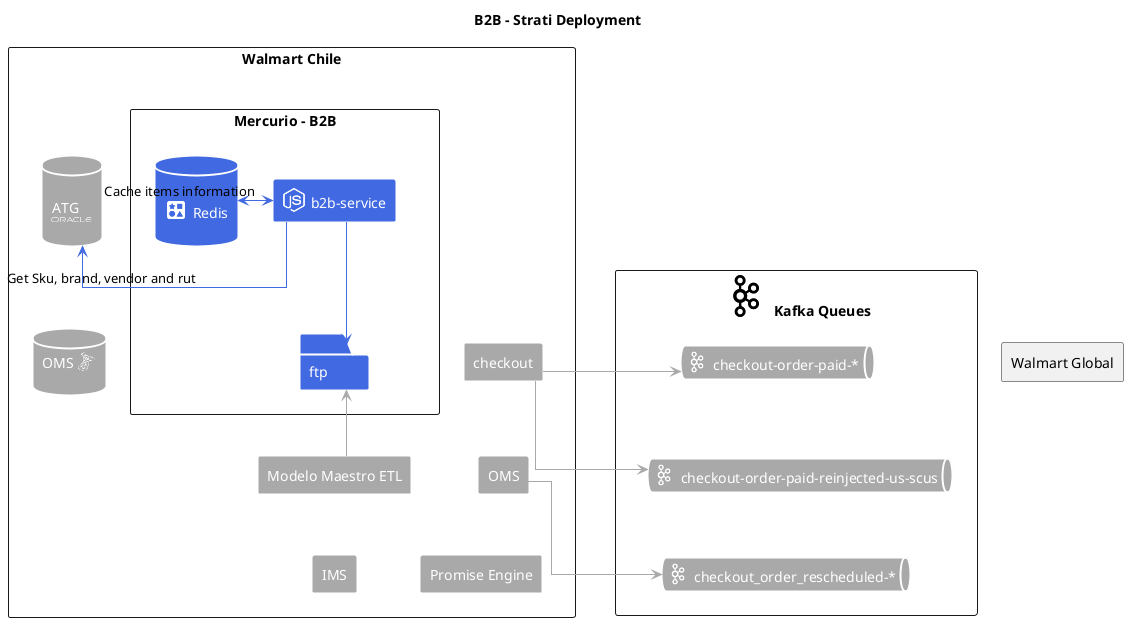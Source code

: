 @startuml
!include <cloudinsight/mongodb>
!include <cloudinsight/kafka>
!include <cloudinsight/redis>
!include <cloudinsight/haproxy>
!include <cloudinsight/sqlserver>
!include <cloudinsight/nodejs>
!include <cloudinsight/redis>
!include <logos/oracle>
!include <cloudinsight/sqlserver>
!include <cloudinsight/mongodb>
!include <logos/angular>
!include <logos/vue>
skinparam linetype ortho
title B2B - Strati Deployment

rectangle walmartChile as "Walmart Chile" {
    database atgDatabase as "\nATG\n<$oracle{scale=.4}>\n" #DarkGrey;line:white;line.bold;text:white
    database omsDatabase as "OMS <$sqlserver{scale=.4}>\n" #DarkGrey;line:white;line.bold;text:white
    
    rectangle checkout #DarkGrey;line:white;line.bold;text:white
    rectangle modelMaster as "Modelo Maestro ETL" #DarkGrey;line:white;line.bold;text:white
    rectangle OMS #DarkGrey;line:white;line.bold;text:white
    rectangle IMS #DarkGrey;line:white;line.bold;text:white
    rectangle promiseEngine as "Promise Engine" #DarkGrey;line:white;line.bold;text:white
    rectangle mercurioChile as "Mercurio - B2B" {
        rectangle b2bService as "<$nodejs{scale=.5}> b2b-service" #RoyalBlue;line:white;line.bold;text:white

        database redisCache as "\n<$redis{scale=.5}> Redis\n" #RoyalBlue;line:white;line.bold;text:white

        folder ftp #RoyalBlue;line:white;line.bold;text:white
    }
}

rectangle kafkaQueue as "<$kafka> Kafka Queues" {
    queue checkoutOrderPaid as "<$kafka{scale=.5}> checkout-order-paid-*" #DarkGrey;line:white;line.bold;text:white
    queue checkoutOrderReinjected as "<$kafka{scale=.5}> checkout-order-paid-reinjected-us-scus" #DarkGrey;line:white;line.bold;text:white
    queue checkoutOrderRescheduledPublished as "<$kafka{scale=.5}> checkout_order_rescheduled-*" #DarkGrey;line:white;line.bold;text:white
    
}

rectangle walmartGlobal as "Walmart Global" {

}
' AlignElements
mercurioChile -[Hidden]r-> kafkaQueue
walmartChile -[Hidden]r-> kafkaQueue
kafkaQueue -[Hidden]r-> walmartGlobal
atgDatabase -[Hidden]d->omsDatabase
mercurioChile -[Hidden]r-> checkout
checkout -[Hidden]d-> OMS
omsDatabase -[Hidden]d-> modelMaster
modelMaster -[Hidden]d-> IMS
OMS -[Hidden]d-> promiseEngine
checkoutOrderPaid -[Hidden]d-> checkoutOrderReinjected
checkoutOrderReinjected -[Hidden]d-> checkoutOrderRescheduledPublished
mercurioChile -[Hidden]d-> checkout
b2bService -[Hidden]r-> kafkaQueue
b2bService -[Hidden]d-> ftp
ftp -[Hidden]d-> modelMaster


' Connections
checkout -[#DarkGrey]r-> checkoutOrderPaid
checkout -[#DarkGrey]r-> checkoutOrderReinjected
OMS -[#DarkGrey]r-> checkoutOrderRescheduledPublished
modelMaster -[#DarkGrey]u-> ftp
b2bService -[#RoyalBlue]l-> atgDatabase: "Get Sku, brand, vendor and rut"
b2bService <-[#RoyalBlue]l-> redisCache: "Cache items information"
b2bService -[#RoyalBlue]d-> ftp
 
' rectangle walmartChile as "Walmart Chile"

'     rectangle mercurioChile as "Mercurio - B2B" {
'         rectangle mercurioOrdersBase as "<$nodejs{scale=.5}> mercurio-orders-base" #RoyalBlue;line:white;line.bold;text:white
'         rectangle mercurioBffChile as "<$nodejs{scale=.5}> mercurio-bff" #RoyalBlue;line:white;line.bold;text:white
'         rectangle mercurioJobsChile as "<$nodejs{scale=.5}> mercurio-jobs" #RoyalBlue;line:white;line.bold;text:white
'         rectangle mercurioInventoryBase as "<$nodejs{scale=.5}> mercurio-inventory-base" #RoyalBlue;line:white;line.bold;text:white
'         database redisCache as "\n<$redis{scale=.5}> Redis\n" #RoyalBlue;line:white;line.bold;text:white

'         queue _mercurioUpdatePurchaseOrder as "<$kafka{scale=.5}> _mercurio-update-purchase-order-*" #black;line:white;line.bold;text:white
'         queue _mercurioHatChanged as "<$kafka{scale=.5}> _mercurio-hat-changed-*" #black;line:white;line.bold;text:white
'         queue _mercurioBrandChanged as "<$kafka{scale=.5}> _mercurio-brand-changed-*" #black;line:white;line.bold;text:white
'         queue _mercurioVendorChanged as "<$kafka{scale=.5}> _mercurio-vendor-changed-*" #black;line:white;line.bold;text:white
'         queue _mercurioSkuChanged as "<$kafka{scale=.5}> _mercurio-item-sku-changed-*" #black;line:white;line.bold;text:white
'         queue _mercurioSkuRemoved as "<$kafka{scale=.5}> _mercurio-item-sku-removed-*" #black;line:white;line.bold;text:white
'         queue _mercurioCeOrderPaid as "<$kafka{scale=.5}> _mercurio-ce-order-paid-*" #black;line:white;line.bold;text:white
'         queue _mercurioUpdateOrdersOms as "<$kafka{scale=.5}> _mercurio-update-orders-oms-*" #black;line:white;line.bold;text:white
'         queue _mercurioItemPublished as "<$kafka{scale=.5}> _mercurio-item-published-*" #black;line:white;line.bold;text:white
'         queue _mercurioItemStockUpdated as "<$kafka{scale=.5}> _mercurio-item-stock-updated-*" #black;line:white;line.bold;text:white
        
'     }
' }

' rectangle queues as "<$kafka> Kafka Queues" {

' }

' rectangle walmartGlobal as "Walmart Global" {
'     rectangle mercurioGlobal as "Mercurio - B2B" {
'         rectangle mercurioOrdersApi as "<$nodejs{scale=.5}> mercurio-orders-api" #RoyalBlue;line:white;line.bold;text:white
'         rectangle mercurioAuthApi as "<$nodejs{scale=.5}> mercurio-auth-api" #RoyalBlue;line:white;line.bold;text:white
'         rectangle mercurioJobsStrati as "<$nodejs{scale=.5}> mercurio-jobs" #RoyalBlue;line:white;line.bold;text:white
'         rectangle mercurioInventoryApi as "<$nodejs{scale=.5}> mercurio-inventory-api" #RoyalBlue;line:white;line.bold;text:white
'         database mercurioDataBase as "CosmosDB\n<$mongodb>" #RoyalBlue;line:white;line.bold;text:white
'         rectangle public as "Public by Torbit" {
'             rectangle b2bWeb as "b2b-web\n<$angular{scale=.6}>" #RoyalBlue;line:white;line.bold;text:white
'             rectangle mercurioNow as "<$vue{scale=.4}>mercurio-now" #RoyalBlue;line:white;line.bold;text:white
'         }

'         rectangle publicProxy as "Public by ApiProxy" {
'             rectangle mercurioBff as "<$nodejs{scale=.5}> mercurio-bff" #RoyalBlue;line:white;line.bold;text:white
'             rectangle mercurioClientApi as "<$nodejs{scale=.5}> mercurio-client-api" #RoyalBlue;line:white;line.bold;text:white
'         }
'         queue _mercurioStockSync as "<$kafka{scale=.5}> _mercurio-stock-sync-*" #black;line:white;line.bold;text:white
'     }
'     rectangle retailLinkFalcon as "Falcon Retail Link 🔐" #DarkGrey;line:white;line.bold;text:white
'     rectangle pingFed as "PingFed 🔐" #DarkGrey;line:white;line.bold;text:white
'     queue mercurioVendorLogisticUpdate as "<$kafka{scale=.5}> mercurio-vendor-logistic-update-*" #black;line:white;line.bold;text:white
'     queue mercurioItemLeadtimeUpdated as "<$kafka{scale=.5}> mercurio-item-leadtime-updated-*" #black;line:white;line.bold;text:white

' }

' actor vendors as "Vendors Users" #Black;line:black;line.bold;text:black
' actor colaborator as "Walmart Colaborator" #Blue;line:Blue;line.bold;text:Blue
' rectangle vendorsSystems as "Vendors Systems" #Black;line:black;line.bold;text:white

' queue replicator as "<$kafka{scale=.5}> Replicator" #black;line:white;line.bold;text:white {
' }

' b2bService -[#RoyalBlue]-> omsDatabase 

' b2bService -[#RoyalBlue]--> _mercurioHatChanged
' b2bService -[#RoyalBlue]--> _mercurioBrandChanged
' b2bService -[#RoyalBlue]--> _mercurioVendorChanged
' b2bService -[#RoyalBlue]--> _mercurioSkuChanged
' b2bService -[#RoyalBlue]--> _mercurioSkuRemoved
' b2bService -[#RoyalBlue]--> _mercurioCeOrderPaid
' b2bService -[#RoyalBlue]--> _mercurioCeOrderPaid
' b2bService -[#RoyalBlue]--> _mercurioUpdateOrdersOms
' b2bService -[#RoyalBlue]--> _mercurioItemPublished
' b2bService -[#RoyalBlue]--> _mercurioUpdatePurchaseOrder

' mercurioOrdersBase -[#RoyalBlue]--> omsDatabase
' mercurioOrdersBase -[#Black]--> _mercurioUpdateOrdersOms
' mercurioBffChile -[#RoyalBlue]-> mercurioOrdersBase

' _mercurioHatChanged -[#Black]-> replicator
' _mercurioBrandChanged -[#Black]-> replicator
' _mercurioVendorChanged -[#Black]-> replicator
' _mercurioSkuChanged -[#Black]-> replicator
' _mercurioSkuRemoved -[#Black]-> replicator
' _mercurioCeOrderPaid -[#Black]-> replicator
' _mercurioCeOrderPaid -[#Black]-> replicator
' _mercurioUpdateOrdersOms -[#Black]-> replicator
' _mercurioItemPublished -[#Black]-> replicator
' _mercurioUpdatePurchaseOrder -[#Black]-> replicator
' _mercurioItemStockUpdated -[#Black]-> replicator

' replicator -[#Black]---> mercurioOrdersApi
' mercurioOrdersApi -[#RoyalBlue]-> mercurioDataBase

' checkoutOrderPaid -[#Black]-> replicator
' checkoutOrderReinjected -[#Black]-> replicator

' OMS -[#DarkGrey]--> checkoutOrderRescheduledPublished

' checkoutOrderRescheduledPublished -[#Black]-> replicator

' mercurioVendorLogisticUpdate -[#Black]> replicator
' mercurioOrdersApi -[#RoyalBlue]> mercurioVendorLogisticUpdate

' colaborator -[#Red]-> b2bWeb 
' vendors -[#Red]-> b2bWeb
' vendors -[#Red]-> mercurioNow
' b2bWeb -[#RoyalBlue]> mercurioBff
' vendorsSystems -[#Red]-> mercurioClientApi
' mercurioBff -[#RoyalBlue]> mercurioAuthApi
' mercurioBff -[#RoyalBlue]> mercurioOrdersApi
' mercurioAuthApi -[#RoyalBlue]> retailLinkFalcon: "Vendors Authentication Flow"
' mercurioAuthApi -[#RoyalBlue]> pingFed: "Walmart Colaborate Authentication Flow"
' mercurioAuthApi -[#RoyalBlue]-> mercurioDataBase
' mercurioClientApi -[#RoyalBlue]> mercurioAuthApi
' mercurioClientApi -[#RoyalBlue]> mercurioOrdersApi

' replicator -[#Black]> promiseEngine

' mercurioJobsChile -[#RoyalBlue]> mercurioInventoryBase
' mercurioInventoryBase -[#RoyalBlue]> ftp
' mercurioJobsStrati  -[#RoyalBlue]-> _mercurioStockSync
' mercurioJobsStrati -[#RoyalBlue]-> mercurioOrdersApi: "Execute notification associated to the orders, vendors configuration"
' mercurioJobsStrati -[#RoyalBlue]-> mercurioAuthApi: "Execute notification to the users"

' _mercurioStockSync -[#Black]> replicator


' replicator -[#Black]-> mercurioInventoryBase
' mercurioInventoryBase  -[#RoyalBlue]-> IMS
' mercurioInventoryBase -[#RoyalBlue]-> _mercurioItemStockUpdated

' mercurioInventoryApi -[#RoyalBlue]-> replicator
' mercurioInventoryApi -[#RoyalBlue]-> mercurioDataBase
' mercurioBff -[#RoyalBlue]-> mercurioInventoryApi
' mercurioInventoryApi  -[#RoyalBlue]-> mercurioItemLeadtimeUpdated

' mercurioItemLeadtimeUpdated -[#Black]> replicator

' walmartChile -r--> queues



@enduml